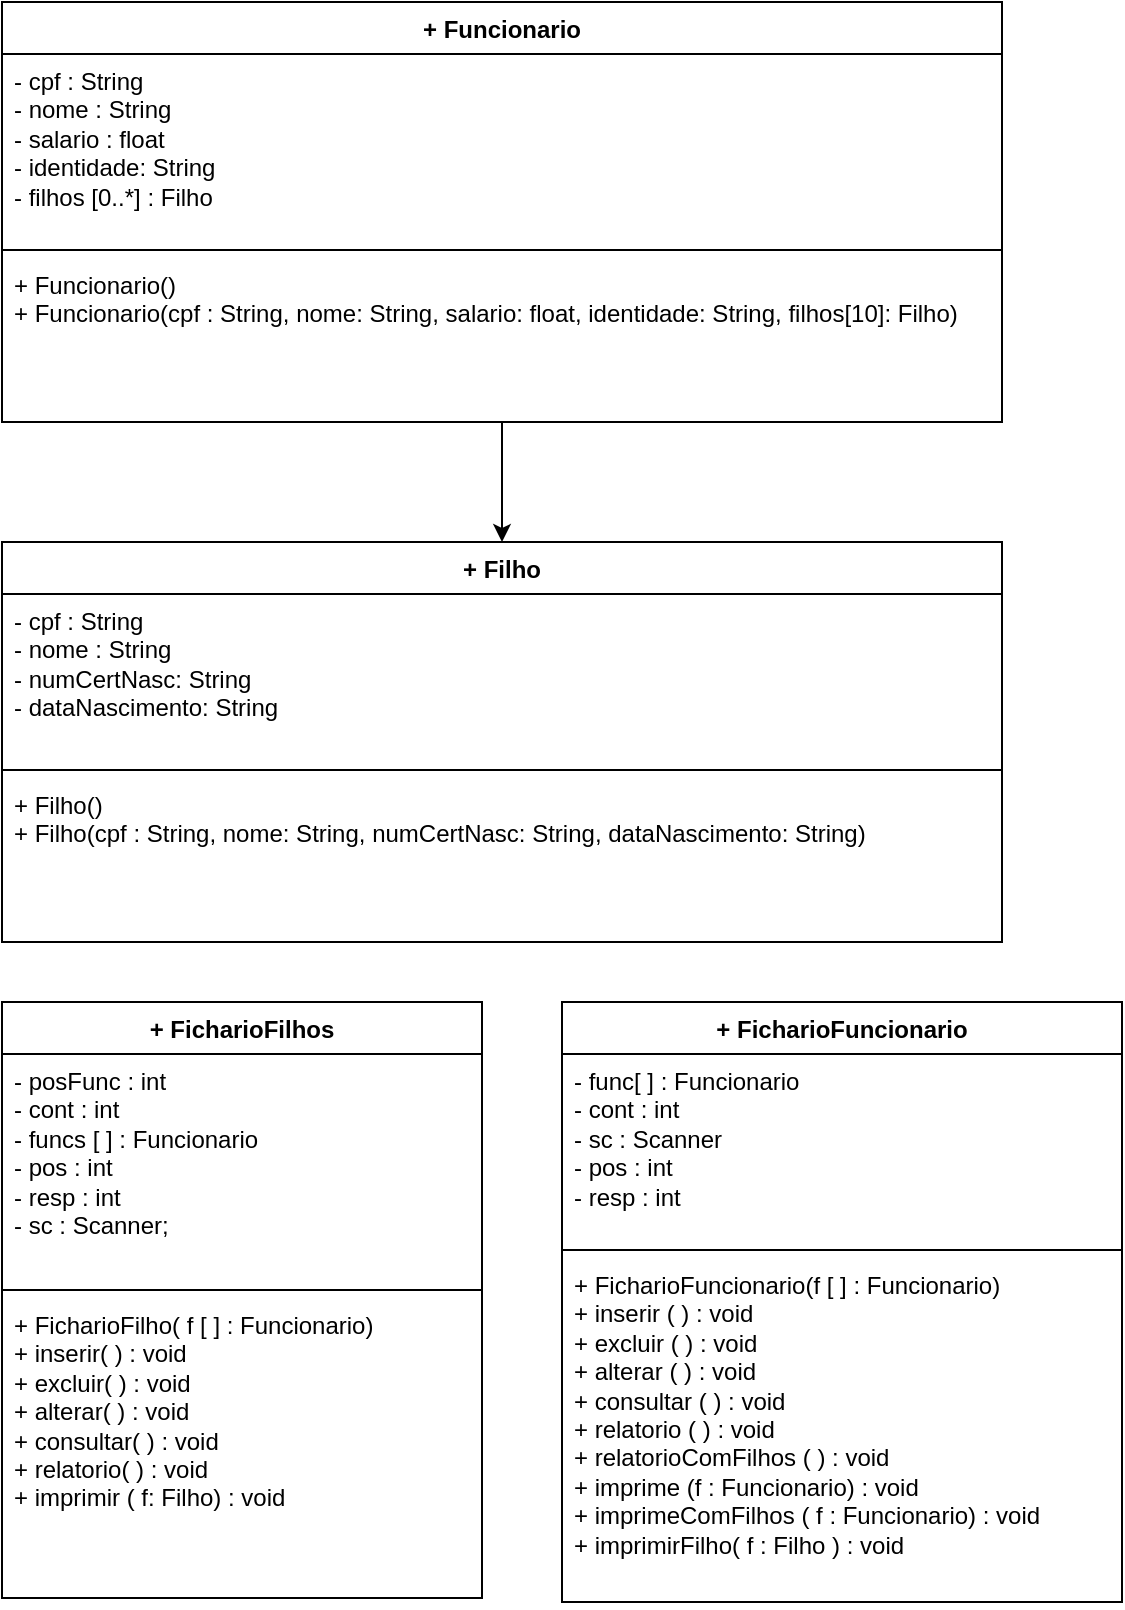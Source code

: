 <mxfile version="21.0.6" type="github">
  <diagram name="Página-1" id="oSTfT7jeTgy9XI2y8ly9">
    <mxGraphModel dx="1434" dy="758" grid="1" gridSize="10" guides="1" tooltips="1" connect="1" arrows="1" fold="1" page="1" pageScale="1" pageWidth="827" pageHeight="1169" math="0" shadow="0">
      <root>
        <mxCell id="0" />
        <mxCell id="1" parent="0" />
        <mxCell id="7lOAJV98NajSsg_C-_sm-3" style="edgeStyle=orthogonalEdgeStyle;rounded=0;orthogonalLoop=1;jettySize=auto;html=1;entryX=0.5;entryY=0;entryDx=0;entryDy=0;" edge="1" parent="1" source="H7Jf5DhdHRIc8OerrFZY-1" target="H7Jf5DhdHRIc8OerrFZY-6">
          <mxGeometry relative="1" as="geometry" />
        </mxCell>
        <mxCell id="H7Jf5DhdHRIc8OerrFZY-1" value="+ Funcionario" style="swimlane;fontStyle=1;align=center;verticalAlign=top;childLayout=stackLayout;horizontal=1;startSize=26;horizontalStack=0;resizeParent=1;resizeParentMax=0;resizeLast=0;collapsible=1;marginBottom=0;whiteSpace=wrap;html=1;" parent="1" vertex="1">
          <mxGeometry y="20" width="500" height="210" as="geometry">
            <mxRectangle x="70" y="90" width="120" height="30" as="alternateBounds" />
          </mxGeometry>
        </mxCell>
        <mxCell id="H7Jf5DhdHRIc8OerrFZY-2" value="- cpf : String&lt;br&gt;- nome : String&lt;br&gt;- salario : float&lt;br&gt;- identidade: String&lt;br&gt;- filhos [0..*] : Filho&amp;nbsp;" style="text;strokeColor=none;fillColor=none;align=left;verticalAlign=top;spacingLeft=4;spacingRight=4;overflow=hidden;rotatable=0;points=[[0,0.5],[1,0.5]];portConstraint=eastwest;whiteSpace=wrap;html=1;" parent="H7Jf5DhdHRIc8OerrFZY-1" vertex="1">
          <mxGeometry y="26" width="500" height="94" as="geometry" />
        </mxCell>
        <mxCell id="H7Jf5DhdHRIc8OerrFZY-3" value="" style="line;strokeWidth=1;fillColor=none;align=left;verticalAlign=middle;spacingTop=-1;spacingLeft=3;spacingRight=3;rotatable=0;labelPosition=right;points=[];portConstraint=eastwest;strokeColor=inherit;" parent="H7Jf5DhdHRIc8OerrFZY-1" vertex="1">
          <mxGeometry y="120" width="500" height="8" as="geometry" />
        </mxCell>
        <mxCell id="H7Jf5DhdHRIc8OerrFZY-4" value="+ Funcionario()&lt;br&gt;+ Funcionario(cpf : String, nome: String, salario: float, identidade: String, filhos[10]: Filho)" style="text;strokeColor=none;fillColor=none;align=left;verticalAlign=top;spacingLeft=4;spacingRight=4;overflow=hidden;rotatable=0;points=[[0,0.5],[1,0.5]];portConstraint=eastwest;whiteSpace=wrap;html=1;" parent="H7Jf5DhdHRIc8OerrFZY-1" vertex="1">
          <mxGeometry y="128" width="500" height="82" as="geometry" />
        </mxCell>
        <mxCell id="H7Jf5DhdHRIc8OerrFZY-6" value="+ Filho" style="swimlane;fontStyle=1;align=center;verticalAlign=top;childLayout=stackLayout;horizontal=1;startSize=26;horizontalStack=0;resizeParent=1;resizeParentMax=0;resizeLast=0;collapsible=1;marginBottom=0;whiteSpace=wrap;html=1;" parent="1" vertex="1">
          <mxGeometry y="290" width="500" height="200" as="geometry">
            <mxRectangle x="70" y="320" width="80" height="30" as="alternateBounds" />
          </mxGeometry>
        </mxCell>
        <mxCell id="H7Jf5DhdHRIc8OerrFZY-7" value="- cpf : String&lt;br&gt;- nome : String&lt;br&gt;- numCertNasc: String&lt;br&gt;- dataNascimento: String&amp;nbsp;" style="text;strokeColor=none;fillColor=none;align=left;verticalAlign=top;spacingLeft=4;spacingRight=4;overflow=hidden;rotatable=0;points=[[0,0.5],[1,0.5]];portConstraint=eastwest;whiteSpace=wrap;html=1;" parent="H7Jf5DhdHRIc8OerrFZY-6" vertex="1">
          <mxGeometry y="26" width="500" height="84" as="geometry" />
        </mxCell>
        <mxCell id="H7Jf5DhdHRIc8OerrFZY-8" value="" style="line;strokeWidth=1;fillColor=none;align=left;verticalAlign=middle;spacingTop=-1;spacingLeft=3;spacingRight=3;rotatable=0;labelPosition=right;points=[];portConstraint=eastwest;strokeColor=inherit;" parent="H7Jf5DhdHRIc8OerrFZY-6" vertex="1">
          <mxGeometry y="110" width="500" height="8" as="geometry" />
        </mxCell>
        <mxCell id="H7Jf5DhdHRIc8OerrFZY-9" value="+ Filho()&lt;br&gt;+ Filho(cpf : String, nome: String, numCertNasc: String, dataNascimento: String)&lt;br&gt;" style="text;strokeColor=none;fillColor=none;align=left;verticalAlign=top;spacingLeft=4;spacingRight=4;overflow=hidden;rotatable=0;points=[[0,0.5],[1,0.5]];portConstraint=eastwest;whiteSpace=wrap;html=1;" parent="H7Jf5DhdHRIc8OerrFZY-6" vertex="1">
          <mxGeometry y="118" width="500" height="82" as="geometry" />
        </mxCell>
        <mxCell id="H7Jf5DhdHRIc8OerrFZY-10" value="+ FicharioFilhos" style="swimlane;fontStyle=1;align=center;verticalAlign=top;childLayout=stackLayout;horizontal=1;startSize=26;horizontalStack=0;resizeParent=1;resizeParentMax=0;resizeLast=0;collapsible=1;marginBottom=0;whiteSpace=wrap;html=1;" parent="1" vertex="1">
          <mxGeometry y="520" width="240" height="298" as="geometry">
            <mxRectangle x="80" y="560" width="130" height="30" as="alternateBounds" />
          </mxGeometry>
        </mxCell>
        <mxCell id="H7Jf5DhdHRIc8OerrFZY-11" value="- posFunc : int&lt;br&gt;- cont : int&lt;br&gt;- funcs [ ] : Funcionario&lt;br&gt;- pos : int&lt;br&gt;- resp : int&amp;nbsp;&lt;br&gt;- sc : Scanner;" style="text;strokeColor=none;fillColor=none;align=left;verticalAlign=top;spacingLeft=4;spacingRight=4;overflow=hidden;rotatable=0;points=[[0,0.5],[1,0.5]];portConstraint=eastwest;whiteSpace=wrap;html=1;" parent="H7Jf5DhdHRIc8OerrFZY-10" vertex="1">
          <mxGeometry y="26" width="240" height="114" as="geometry" />
        </mxCell>
        <mxCell id="H7Jf5DhdHRIc8OerrFZY-12" value="" style="line;strokeWidth=1;fillColor=none;align=left;verticalAlign=middle;spacingTop=-1;spacingLeft=3;spacingRight=3;rotatable=0;labelPosition=right;points=[];portConstraint=eastwest;strokeColor=inherit;" parent="H7Jf5DhdHRIc8OerrFZY-10" vertex="1">
          <mxGeometry y="140" width="240" height="8" as="geometry" />
        </mxCell>
        <mxCell id="H7Jf5DhdHRIc8OerrFZY-13" value="+ FicharioFilho( f [ ] : Funcionario)&lt;br&gt;+ inserir( ) : void&lt;br&gt;+ excluir( ) : void&lt;br&gt;+ alterar( ) : void&lt;br&gt;+ consultar( ) : void&lt;br&gt;+ relatorio( ) : void&lt;br&gt;+ imprimir ( f: Filho) : void" style="text;strokeColor=none;fillColor=none;align=left;verticalAlign=top;spacingLeft=4;spacingRight=4;overflow=hidden;rotatable=0;points=[[0,0.5],[1,0.5]];portConstraint=eastwest;whiteSpace=wrap;html=1;" parent="H7Jf5DhdHRIc8OerrFZY-10" vertex="1">
          <mxGeometry y="148" width="240" height="150" as="geometry" />
        </mxCell>
        <mxCell id="H7Jf5DhdHRIc8OerrFZY-14" value="+ FicharioFuncionario" style="swimlane;fontStyle=1;align=center;verticalAlign=top;childLayout=stackLayout;horizontal=1;startSize=26;horizontalStack=0;resizeParent=1;resizeParentMax=0;resizeLast=0;collapsible=1;marginBottom=0;whiteSpace=wrap;html=1;" parent="1" vertex="1">
          <mxGeometry x="280" y="520" width="280" height="300" as="geometry" />
        </mxCell>
        <mxCell id="H7Jf5DhdHRIc8OerrFZY-15" value="- func[ ] : Funcionario&lt;br&gt;- cont : int&lt;br&gt;- sc : Scanner&lt;br&gt;- pos : int&lt;br&gt;- resp : int&lt;br&gt;&lt;br&gt;" style="text;strokeColor=none;fillColor=none;align=left;verticalAlign=top;spacingLeft=4;spacingRight=4;overflow=hidden;rotatable=0;points=[[0,0.5],[1,0.5]];portConstraint=eastwest;whiteSpace=wrap;html=1;" parent="H7Jf5DhdHRIc8OerrFZY-14" vertex="1">
          <mxGeometry y="26" width="280" height="94" as="geometry" />
        </mxCell>
        <mxCell id="H7Jf5DhdHRIc8OerrFZY-16" value="" style="line;strokeWidth=1;fillColor=none;align=left;verticalAlign=middle;spacingTop=-1;spacingLeft=3;spacingRight=3;rotatable=0;labelPosition=right;points=[];portConstraint=eastwest;strokeColor=inherit;" parent="H7Jf5DhdHRIc8OerrFZY-14" vertex="1">
          <mxGeometry y="120" width="280" height="8" as="geometry" />
        </mxCell>
        <mxCell id="H7Jf5DhdHRIc8OerrFZY-17" value="+ FicharioFuncionario(f [ ] : Funcionario)&lt;br&gt;+ inserir ( ) : void&lt;br&gt;+ excluir ( ) : void&lt;br&gt;+ alterar ( ) : void&lt;br&gt;+ consultar ( ) : void&lt;br&gt;+ relatorio ( ) : void&lt;br&gt;+ relatorioComFilhos ( ) : void&lt;br&gt;+ imprime (f : Funcionario) : void&lt;br&gt;+ imprimeComFilhos ( f : Funcionario) : void&lt;br&gt;+ imprimirFilho( f : Filho ) : void&lt;br&gt;&amp;nbsp;" style="text;strokeColor=none;fillColor=none;align=left;verticalAlign=top;spacingLeft=4;spacingRight=4;overflow=hidden;rotatable=0;points=[[0,0.5],[1,0.5]];portConstraint=eastwest;whiteSpace=wrap;html=1;" parent="H7Jf5DhdHRIc8OerrFZY-14" vertex="1">
          <mxGeometry y="128" width="280" height="172" as="geometry" />
        </mxCell>
      </root>
    </mxGraphModel>
  </diagram>
</mxfile>
